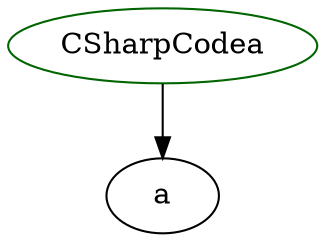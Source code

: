 digraph csharpcodea{
CSharpCodea -> a;
CSharpCodea	[shape=oval, color=darkgreen, label="CSharpCodea"];
}
